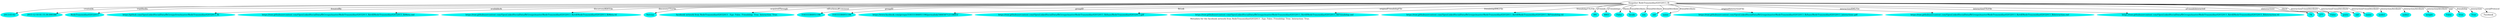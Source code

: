 digraph  {
	graph [label="Metadata for the facebook network from RedeTranzmidias02032013 . Ego: False. Friendship: True. Interaction: True."];
	node [label="\N"];
	0	 [color="#02F3F1",
		label="2013-03-02",
		style=filled];
	"Snapshot RedeTranzmidias02032013_fb" -> 0	 [label=createdAt];
	1	 [color="#02F3F1",
		label="2015-12-10 01:15:39.099388",
		style=filled];
	"Snapshot RedeTranzmidias02032013_fb" -> 1	 [label=triplifiedIn];
	2	 [color="#02F3F1",
		label=RedeTranzmidias02032013,
		style=filled];
	"Snapshot RedeTranzmidias02032013_fb" -> 2	 [label=donatedBy];
	3	 [color="#02F3F1",
		label="https://github.com/OpenLinkedSocialData/fbGroups/tree/master/RedeTranzmidias02032013_fb",
		style=filled];
	"Snapshot RedeTranzmidias02032013_fb" -> 3	 [label=availableAt];
	4	 [color="#02F3F1",
		label="https://raw.githubusercontent.com/OpenLinkedSocialData/fbGroups/master/RedeTranzmidias02032013_fb/rdf/RedeTranzmidias02032013_fbMeta.owl",
		style=filled];
	"Snapshot RedeTranzmidias02032013_fb" -> 4	 [label=discorveryRDFFile];
	5	 [color="#02F3F1",
		label="https://raw.githubusercontent.com/OpenLinkedSocialData/fbGroups/master/RedeTranzmidias02032013_fb/rdf/RedeTranzmidias02032013_fbMeta.ttl",
		style=filled];
	"Snapshot RedeTranzmidias02032013_fb" -> 5	 [label=discoveryTTLFile];
	6	 [color="#02F3F1",
		label=Netvizz,
		style=filled];
	"Snapshot RedeTranzmidias02032013_fb" -> 6	 [label=acquiredThrough];
	7	 [color="#02F3F1",
		label="facebook network from RedeTranzmidias02032013 . Ego: False. Friendship: True. Interaction: True.",
		style=filled];
	"Snapshot RedeTranzmidias02032013_fb" -> 7	 [label="rdf-schema#comment"];
	8	 [color="#02F3F1",
		label=318333384951196,
		style=filled];
	"Snapshot RedeTranzmidias02032013_fb" -> 8	 [label=groupID];
	9	 [color="#02F3F1",
		label=318333384951196,
		style=filled];
	"Snapshot RedeTranzmidias02032013_fb" -> 9	 [label=groupID];
	10	 [color="#02F3F1",
		label="https://www.facebook.com/groups/318333384951196/permalink/346658712118663/",
		style=filled];
	"Snapshot RedeTranzmidias02032013_fb" -> 10	 [label=fbLink];
	11	 [color="#02F3F1",
		label="https://raw.githubusercontent.com/OpenLinkedSocialData/fbGroups/master/RedeTranzmidias02032013_fb/base/RedeTranzmidias02032013.gdf",
		style=filled];
	"Snapshot RedeTranzmidias02032013_fb" -> 11	 [label=originalFriendshipFile];
	12	 [color="#02F3F1",
		label="https://raw.githubusercontent.com/OpenLinkedSocialData/fbGroups/master/RedeTranzmidias02032013_fb/rdf/RedeTranzmidias02032013_fbFriendship.owl",
		style=filled];
	"Snapshot RedeTranzmidias02032013_fb" -> 12	 [label=friendshipXMLFile];
	13	 [color="#02F3F1",
		label="https://raw.githubusercontent.com/OpenLinkedSocialData/fbGroups/master/RedeTranzmidias02032013_fb/rdf/RedeTranzmidias02032013_fbFriendship.ttl",
		style=filled];
	"Snapshot RedeTranzmidias02032013_fb" -> 13	 [label=friendshipTTLFile];
	14	 [color="#02F3F1",
		label=391,
		style=filled];
	"Snapshot RedeTranzmidias02032013_fb" -> 14	 [label=nFriends];
	15	 [color="#02F3F1",
		label=4663,
		style=filled];
	"Snapshot RedeTranzmidias02032013_fb" -> 15	 [label=nFriendships];
	16	 [color="#02F3F1",
		label=False,
		style=filled];
	"Snapshot RedeTranzmidias02032013_fb" -> 16	 [label=fAnon];
	17	 [color="#02F3F1",
		label=locale,
		style=filled];
	"Snapshot RedeTranzmidias02032013_fb" -> 17	 [label=friendAttribute];
	18	 [color="#02F3F1",
		label=sex,
		style=filled];
	"Snapshot RedeTranzmidias02032013_fb" -> 18	 [label=friendAttribute];
	19	 [color="#02F3F1",
		label=uid,
		style=filled];
	"Snapshot RedeTranzmidias02032013_fb" -> 19	 [label=friendAttribute];
	20	 [color="#02F3F1",
		label=name,
		style=filled];
	"Snapshot RedeTranzmidias02032013_fb" -> 20	 [label=friendAttribute];
	21	 [color="#02F3F1",
		label="https://raw.githubusercontent.com/OpenLinkedSocialData/fbGroups/master/RedeTranzmidias02032013_fb/base/RedeTranzmidias02032013_interactions.gdf",
		style=filled];
	"Snapshot RedeTranzmidias02032013_fb" -> 21	 [label=originalInteractionFile];
	22	 [color="#02F3F1",
		label="https://raw.githubusercontent.com/OpenLinkedSocialData/fbGroups/master/RedeTranzmidias02032013_fb/rdf/RedeTranzmidias02032013_fbInteraction.owl",
		style=filled];
	"Snapshot RedeTranzmidias02032013_fb" -> 22	 [label=interactionXMLFile];
	23	 [color="#02F3F1",
		label="https://raw.githubusercontent.com/OpenLinkedSocialData/fbGroups/master/RedeTranzmidias02032013_fb/rdf/RedeTranzmidias02032013_fbInteraction.ttl",
		style=filled];
	"Snapshot RedeTranzmidias02032013_fb" -> 23	 [label=interactionTTLFile];
	24	 [color="#02F3F1",
		label=74,
		style=filled];
	"Snapshot RedeTranzmidias02032013_fb" -> 24	 [label=nFriendsInteracted];
	25	 [color="#02F3F1",
		label=277,
		style=filled];
	"Snapshot RedeTranzmidias02032013_fb" -> 25	 [label=nInteractions];
	26	 [color="#02F3F1",
		label=False,
		style=filled];
	"Snapshot RedeTranzmidias02032013_fb" -> 26	 [label=iAnon];
	27	 [color="#02F3F1",
		label=posts,
		style=filled];
	"Snapshot RedeTranzmidias02032013_fb" -> 27	 [label=interactionFriendAttribute];
	28	 [color="#02F3F1",
		label=uid,
		style=filled];
	"Snapshot RedeTranzmidias02032013_fb" -> 28	 [label=interactionFriendAttribute];
	29	 [color="#02F3F1",
		label=name,
		style=filled];
	"Snapshot RedeTranzmidias02032013_fb" -> 29	 [label=interactionFriendAttribute];
	30	 [color="#02F3F1",
		label=node1,
		style=filled];
	"Snapshot RedeTranzmidias02032013_fb" -> 30	 [label=interactionAttribute];
	31	 [color="#02F3F1",
		label=node2,
		style=filled];
	"Snapshot RedeTranzmidias02032013_fb" -> 31	 [label=interactionAttribute];
	32	 [color="#02F3F1",
		label=weight,
		style=filled];
	"Snapshot RedeTranzmidias02032013_fb" -> 32	 [label=interactionAttribute];
	33	 [color="#02F3F1",
		label=False,
		style=filled];
	"Snapshot RedeTranzmidias02032013_fb" -> 33	 [label=ego];
	34	 [color="#02F3F1",
		label=True,
		style=filled];
	"Snapshot RedeTranzmidias02032013_fb" -> 34	 [label=friendship];
	35	 [color="#02F3F1",
		label=True,
		style=filled];
	"Snapshot RedeTranzmidias02032013_fb" -> 35	 [label=interaction];
	"Snapshot RedeTranzmidias02032013_fb" -> Facebook	 [label=socialProtocol];
}

